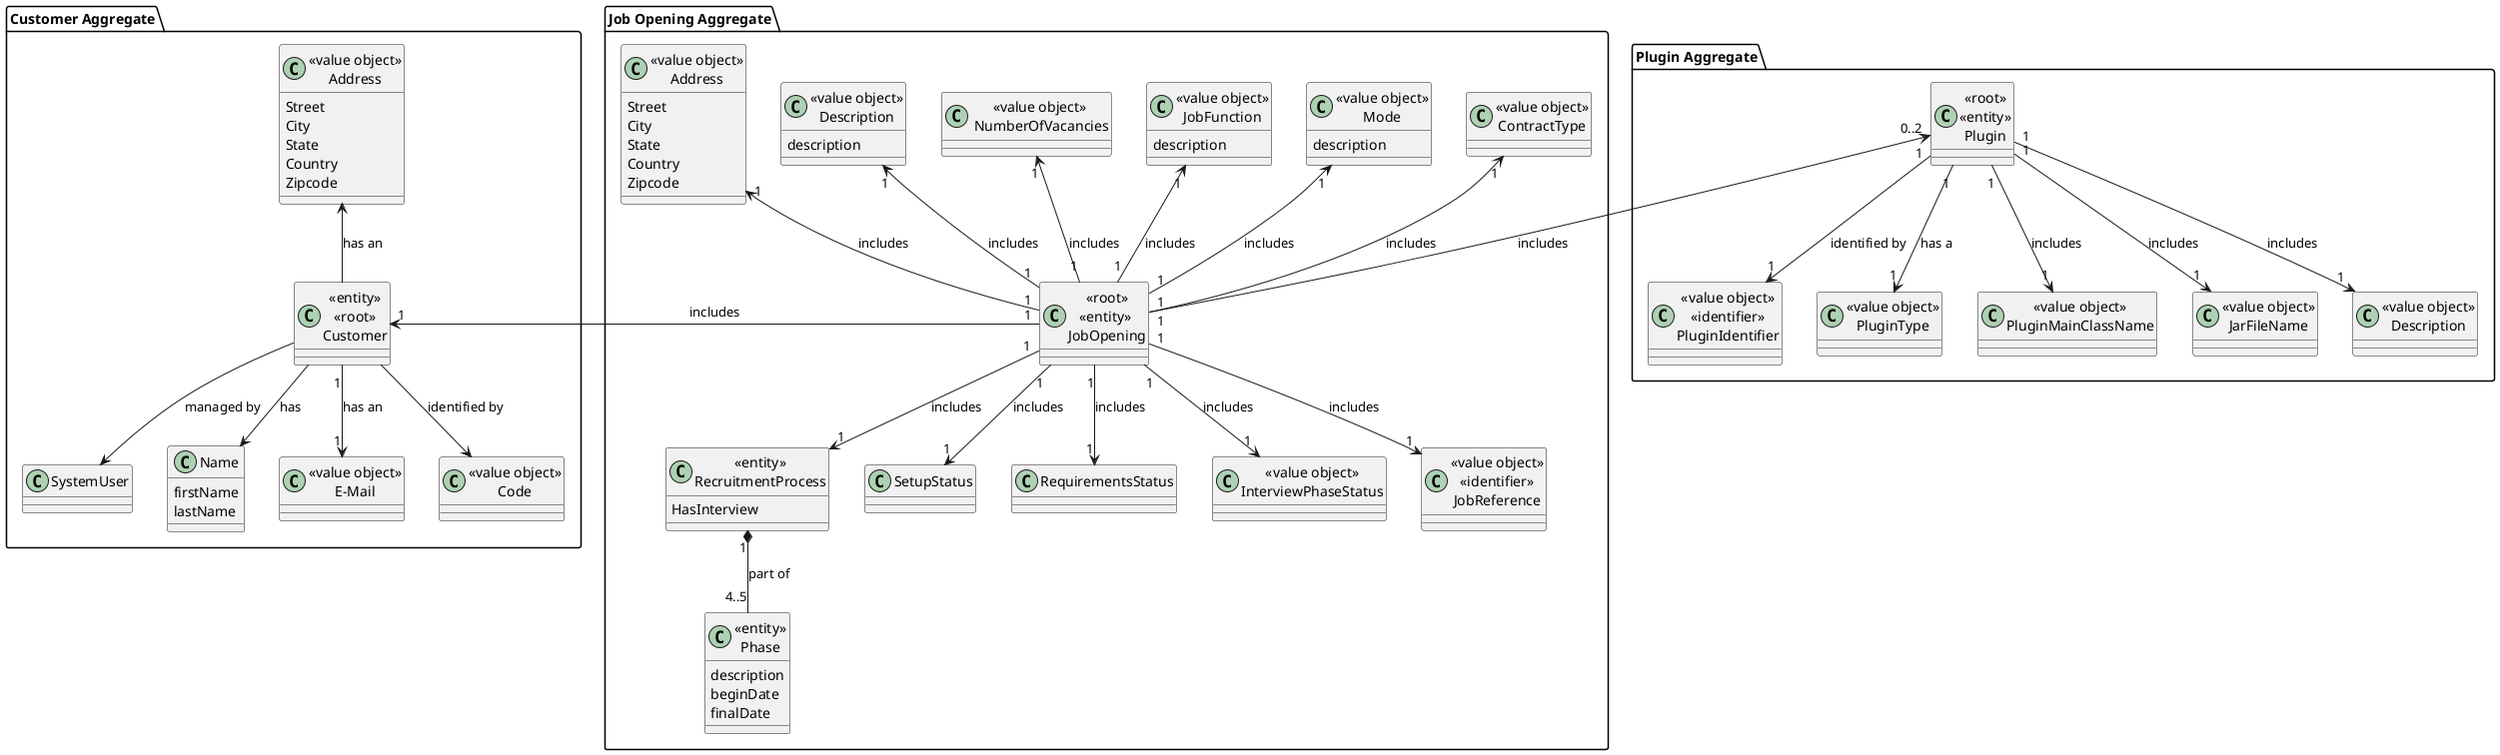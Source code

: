 @startuml
'https://plantuml.com/class-diagram

package "Job Opening Aggregate"{

    class "«entity»\nRecruitmentProcess" as RecruitmentProcess{
        HasInterview
    }

     class "«entity»\nPhase" as Phase{
         description
         beginDate
         finalDate
     }


    class "«root»\n«entity» \nJobOpening" as JobOpening{


    }

    class SetupStatus {
    }

    class RequirementsStatus {
    }

    class "«value object»\nInterviewPhaseStatus" as InterviewPhaseStatus{
    }

     class "«value object»\nContractType" as ContractType{
     }

    class "«value object»\nMode" as Mode{
        description
    }

    class "«value object»\nJobFunction" as JobFunction{
         description
    }

    class "«value object»\n NumberOfVacancies" as  NumberOfVacancies{

    }

    class "«value object»\nDescription" as Description{
         description
    }


    class "«value object»\nAddress" as Address1{
        Street
        City
        State
        Country
        Zipcode
    }

    class "«value object»\n«identifier»\nJobReference" as JobReference{
    }

}

package "Plugin Aggregate"{
    class  "«root»\n«entity»\nPlugin" as Plugin{
    }
    class "«value object»\n«identifier»\nPluginIdentifier" as PlugID{
    }
    class "«value object»\nPluginType" as PlugType{
    }
    class "«value object»\nPluginMainClassName" as PlugClass{
    }
    class "«value object»\nJarFileName" as JarFile{
    }
    class "«value object»\nDescription" as PlugDesc{
    }
}

package "Customer Aggregate"{
    class "«entity»\n«root»\nCustomer" as Customer{

    }

class SystemUser{
}

    class "Name" as Name1 {
        firstName
        lastName
    }
     class "«value object»\nE-Mail" as EMail1{
     }

     class "«value object»\nAddress" as Address2{
            Street
            City
            State
            Country
            Zipcode
     }

     class "«value object»\nCode" as Code{
     }

}

Customer "1"-->"1" EMail1 : has an
Address2 <-- Customer : has an

Customer --> Code : identified by
Customer --> Name1 : has
Customer --> SystemUser : managed by

Mode "1" <-- "1"JobOpening : includes
JobFunction "1" <-- "1"JobOpening : includes
NumberOfVacancies "1" <-- "1"JobOpening : includes
Description "1" <-- "1"JobOpening : includes
Address1"1" <-- "1"JobOpening : includes
ContractType "1" <--"1" JobOpening : includes
JobOpening "1"-->"1" SetupStatus : includes
JobOpening "1"-->"1" RequirementsStatus : includes
JobOpening "1"-->"1" InterviewPhaseStatus : includes
JobOpening "1" --> "1"RecruitmentProcess :includes
JobOpening "1"-->"1" JobReference : includes
Customer "1"<-"1" JobOpening : includes
Plugin "0..2" <-- "1" JobOpening : includes

RecruitmentProcess "1" *--"4..5" Phase :part of
Plugin"1" -->"1" PlugClass : includes
Plugin"1" -->"1" JarFile : includes
Plugin "1"--> "1"PlugDesc : includes
Plugin "1" --> "1" PlugID : identified by
Plugin"1" --> "1" PlugType : has a

@enduml